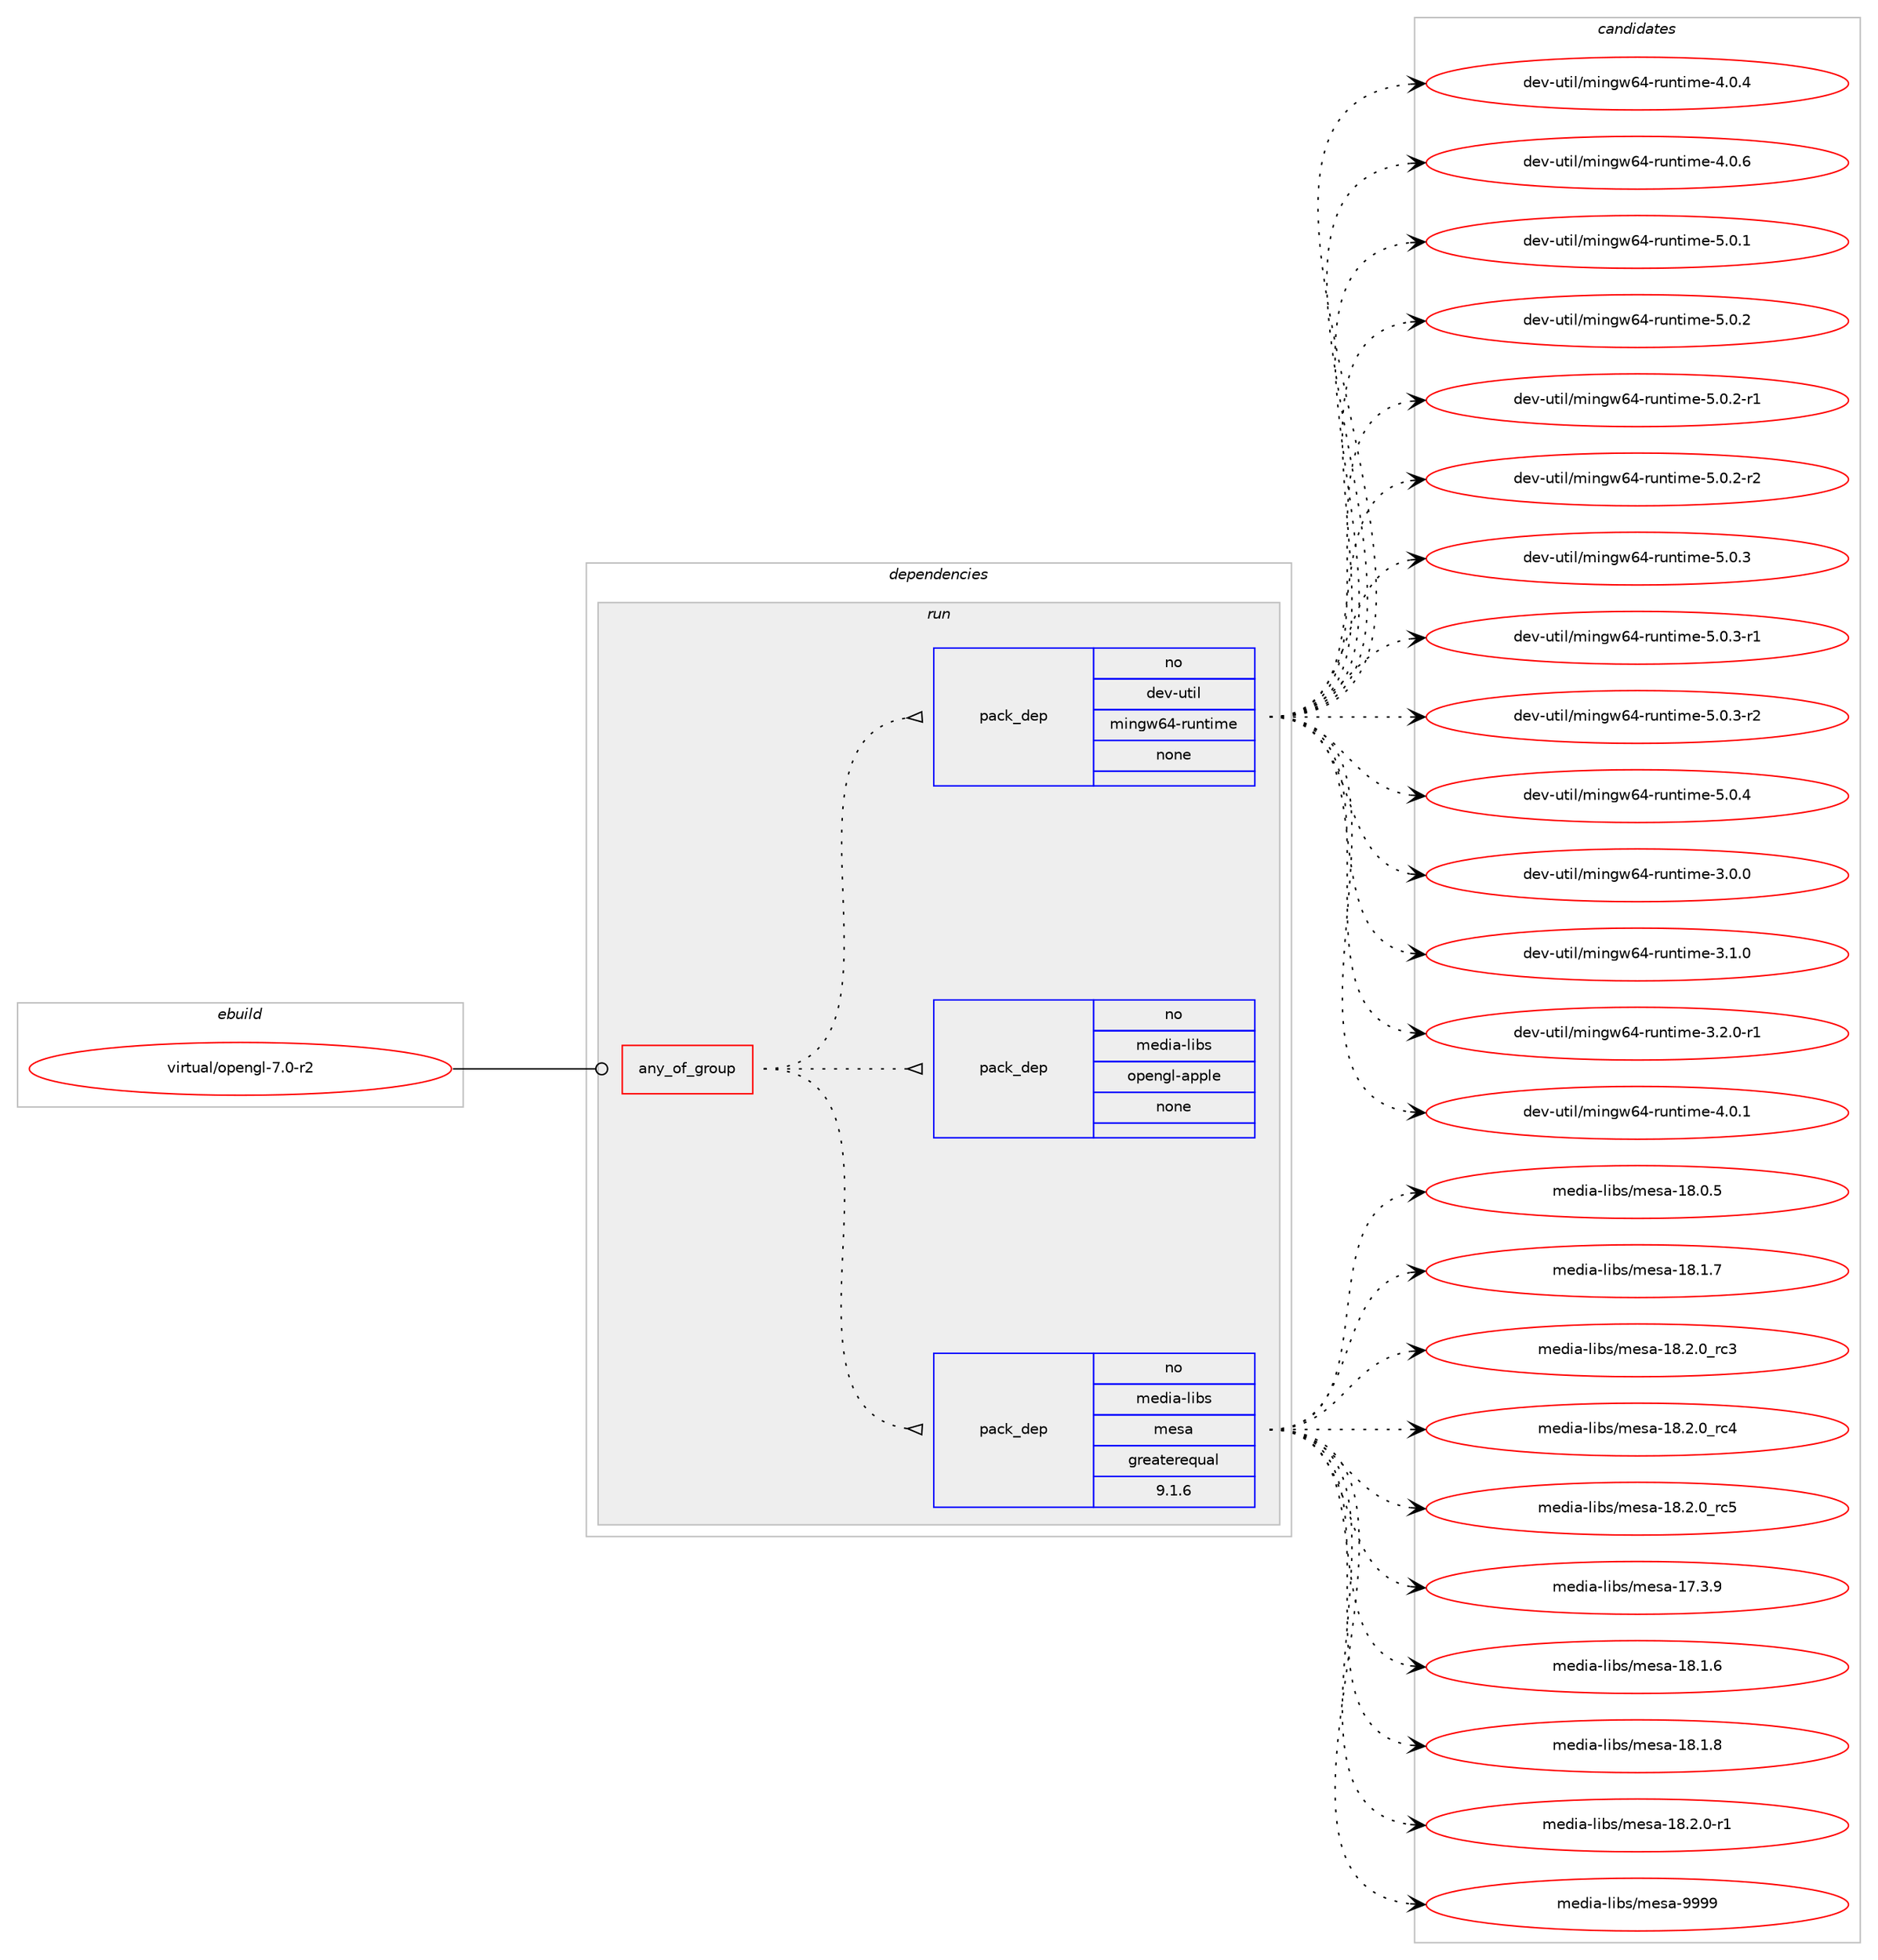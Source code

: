 digraph prolog {

# *************
# Graph options
# *************

newrank=true;
concentrate=true;
compound=true;
graph [rankdir=LR,fontname=Helvetica,fontsize=10,ranksep=1.5];#, ranksep=2.5, nodesep=0.2];
edge  [arrowhead=vee];
node  [fontname=Helvetica,fontsize=10];

# **********
# The ebuild
# **********

subgraph cluster_leftcol {
color=gray;
rank=same;
label=<<i>ebuild</i>>;
id [label="virtual/opengl-7.0-r2", color=red, width=4, href="../virtual/opengl-7.0-r2.svg"];
}

# ****************
# The dependencies
# ****************

subgraph cluster_midcol {
color=gray;
label=<<i>dependencies</i>>;
subgraph cluster_compile {
fillcolor="#eeeeee";
style=filled;
label=<<i>compile</i>>;
}
subgraph cluster_compileandrun {
fillcolor="#eeeeee";
style=filled;
label=<<i>compile and run</i>>;
}
subgraph cluster_run {
fillcolor="#eeeeee";
style=filled;
label=<<i>run</i>>;
subgraph any267 {
dependency17079 [label=<<TABLE BORDER="0" CELLBORDER="1" CELLSPACING="0" CELLPADDING="4"><TR><TD CELLPADDING="10">any_of_group</TD></TR></TABLE>>, shape=none, color=red];subgraph pack11820 {
dependency17080 [label=<<TABLE BORDER="0" CELLBORDER="1" CELLSPACING="0" CELLPADDING="4" WIDTH="220"><TR><TD ROWSPAN="6" CELLPADDING="30">pack_dep</TD></TR><TR><TD WIDTH="110">no</TD></TR><TR><TD>media-libs</TD></TR><TR><TD>mesa</TD></TR><TR><TD>greaterequal</TD></TR><TR><TD>9.1.6</TD></TR></TABLE>>, shape=none, color=blue];
}
dependency17079:e -> dependency17080:w [weight=20,style="dotted",arrowhead="oinv"];
subgraph pack11821 {
dependency17081 [label=<<TABLE BORDER="0" CELLBORDER="1" CELLSPACING="0" CELLPADDING="4" WIDTH="220"><TR><TD ROWSPAN="6" CELLPADDING="30">pack_dep</TD></TR><TR><TD WIDTH="110">no</TD></TR><TR><TD>media-libs</TD></TR><TR><TD>opengl-apple</TD></TR><TR><TD>none</TD></TR><TR><TD></TD></TR></TABLE>>, shape=none, color=blue];
}
dependency17079:e -> dependency17081:w [weight=20,style="dotted",arrowhead="oinv"];
subgraph pack11822 {
dependency17082 [label=<<TABLE BORDER="0" CELLBORDER="1" CELLSPACING="0" CELLPADDING="4" WIDTH="220"><TR><TD ROWSPAN="6" CELLPADDING="30">pack_dep</TD></TR><TR><TD WIDTH="110">no</TD></TR><TR><TD>dev-util</TD></TR><TR><TD>mingw64-runtime</TD></TR><TR><TD>none</TD></TR><TR><TD></TD></TR></TABLE>>, shape=none, color=blue];
}
dependency17079:e -> dependency17082:w [weight=20,style="dotted",arrowhead="oinv"];
}
id:e -> dependency17079:w [weight=20,style="solid",arrowhead="odot"];
}
}

# **************
# The candidates
# **************

subgraph cluster_choices {
rank=same;
color=gray;
label=<<i>candidates</i>>;

subgraph choice11820 {
color=black;
nodesep=1;
choice109101100105974510810598115471091011159745495646484653 [label="media-libs/mesa-18.0.5", color=red, width=4,href="../media-libs/mesa-18.0.5.svg"];
choice109101100105974510810598115471091011159745495646494655 [label="media-libs/mesa-18.1.7", color=red, width=4,href="../media-libs/mesa-18.1.7.svg"];
choice109101100105974510810598115471091011159745495646504648951149951 [label="media-libs/mesa-18.2.0_rc3", color=red, width=4,href="../media-libs/mesa-18.2.0_rc3.svg"];
choice109101100105974510810598115471091011159745495646504648951149952 [label="media-libs/mesa-18.2.0_rc4", color=red, width=4,href="../media-libs/mesa-18.2.0_rc4.svg"];
choice109101100105974510810598115471091011159745495646504648951149953 [label="media-libs/mesa-18.2.0_rc5", color=red, width=4,href="../media-libs/mesa-18.2.0_rc5.svg"];
choice109101100105974510810598115471091011159745495546514657 [label="media-libs/mesa-17.3.9", color=red, width=4,href="../media-libs/mesa-17.3.9.svg"];
choice109101100105974510810598115471091011159745495646494654 [label="media-libs/mesa-18.1.6", color=red, width=4,href="../media-libs/mesa-18.1.6.svg"];
choice109101100105974510810598115471091011159745495646494656 [label="media-libs/mesa-18.1.8", color=red, width=4,href="../media-libs/mesa-18.1.8.svg"];
choice1091011001059745108105981154710910111597454956465046484511449 [label="media-libs/mesa-18.2.0-r1", color=red, width=4,href="../media-libs/mesa-18.2.0-r1.svg"];
choice10910110010597451081059811547109101115974557575757 [label="media-libs/mesa-9999", color=red, width=4,href="../media-libs/mesa-9999.svg"];
dependency17080:e -> choice109101100105974510810598115471091011159745495646484653:w [style=dotted,weight="100"];
dependency17080:e -> choice109101100105974510810598115471091011159745495646494655:w [style=dotted,weight="100"];
dependency17080:e -> choice109101100105974510810598115471091011159745495646504648951149951:w [style=dotted,weight="100"];
dependency17080:e -> choice109101100105974510810598115471091011159745495646504648951149952:w [style=dotted,weight="100"];
dependency17080:e -> choice109101100105974510810598115471091011159745495646504648951149953:w [style=dotted,weight="100"];
dependency17080:e -> choice109101100105974510810598115471091011159745495546514657:w [style=dotted,weight="100"];
dependency17080:e -> choice109101100105974510810598115471091011159745495646494654:w [style=dotted,weight="100"];
dependency17080:e -> choice109101100105974510810598115471091011159745495646494656:w [style=dotted,weight="100"];
dependency17080:e -> choice1091011001059745108105981154710910111597454956465046484511449:w [style=dotted,weight="100"];
dependency17080:e -> choice10910110010597451081059811547109101115974557575757:w [style=dotted,weight="100"];
}
subgraph choice11821 {
color=black;
nodesep=1;
}
subgraph choice11822 {
color=black;
nodesep=1;
choice1001011184511711610510847109105110103119545245114117110116105109101455146484648 [label="dev-util/mingw64-runtime-3.0.0", color=red, width=4,href="../dev-util/mingw64-runtime-3.0.0.svg"];
choice1001011184511711610510847109105110103119545245114117110116105109101455146494648 [label="dev-util/mingw64-runtime-3.1.0", color=red, width=4,href="../dev-util/mingw64-runtime-3.1.0.svg"];
choice10010111845117116105108471091051101031195452451141171101161051091014551465046484511449 [label="dev-util/mingw64-runtime-3.2.0-r1", color=red, width=4,href="../dev-util/mingw64-runtime-3.2.0-r1.svg"];
choice1001011184511711610510847109105110103119545245114117110116105109101455246484649 [label="dev-util/mingw64-runtime-4.0.1", color=red, width=4,href="../dev-util/mingw64-runtime-4.0.1.svg"];
choice1001011184511711610510847109105110103119545245114117110116105109101455246484652 [label="dev-util/mingw64-runtime-4.0.4", color=red, width=4,href="../dev-util/mingw64-runtime-4.0.4.svg"];
choice1001011184511711610510847109105110103119545245114117110116105109101455246484654 [label="dev-util/mingw64-runtime-4.0.6", color=red, width=4,href="../dev-util/mingw64-runtime-4.0.6.svg"];
choice1001011184511711610510847109105110103119545245114117110116105109101455346484649 [label="dev-util/mingw64-runtime-5.0.1", color=red, width=4,href="../dev-util/mingw64-runtime-5.0.1.svg"];
choice1001011184511711610510847109105110103119545245114117110116105109101455346484650 [label="dev-util/mingw64-runtime-5.0.2", color=red, width=4,href="../dev-util/mingw64-runtime-5.0.2.svg"];
choice10010111845117116105108471091051101031195452451141171101161051091014553464846504511449 [label="dev-util/mingw64-runtime-5.0.2-r1", color=red, width=4,href="../dev-util/mingw64-runtime-5.0.2-r1.svg"];
choice10010111845117116105108471091051101031195452451141171101161051091014553464846504511450 [label="dev-util/mingw64-runtime-5.0.2-r2", color=red, width=4,href="../dev-util/mingw64-runtime-5.0.2-r2.svg"];
choice1001011184511711610510847109105110103119545245114117110116105109101455346484651 [label="dev-util/mingw64-runtime-5.0.3", color=red, width=4,href="../dev-util/mingw64-runtime-5.0.3.svg"];
choice10010111845117116105108471091051101031195452451141171101161051091014553464846514511449 [label="dev-util/mingw64-runtime-5.0.3-r1", color=red, width=4,href="../dev-util/mingw64-runtime-5.0.3-r1.svg"];
choice10010111845117116105108471091051101031195452451141171101161051091014553464846514511450 [label="dev-util/mingw64-runtime-5.0.3-r2", color=red, width=4,href="../dev-util/mingw64-runtime-5.0.3-r2.svg"];
choice1001011184511711610510847109105110103119545245114117110116105109101455346484652 [label="dev-util/mingw64-runtime-5.0.4", color=red, width=4,href="../dev-util/mingw64-runtime-5.0.4.svg"];
dependency17082:e -> choice1001011184511711610510847109105110103119545245114117110116105109101455146484648:w [style=dotted,weight="100"];
dependency17082:e -> choice1001011184511711610510847109105110103119545245114117110116105109101455146494648:w [style=dotted,weight="100"];
dependency17082:e -> choice10010111845117116105108471091051101031195452451141171101161051091014551465046484511449:w [style=dotted,weight="100"];
dependency17082:e -> choice1001011184511711610510847109105110103119545245114117110116105109101455246484649:w [style=dotted,weight="100"];
dependency17082:e -> choice1001011184511711610510847109105110103119545245114117110116105109101455246484652:w [style=dotted,weight="100"];
dependency17082:e -> choice1001011184511711610510847109105110103119545245114117110116105109101455246484654:w [style=dotted,weight="100"];
dependency17082:e -> choice1001011184511711610510847109105110103119545245114117110116105109101455346484649:w [style=dotted,weight="100"];
dependency17082:e -> choice1001011184511711610510847109105110103119545245114117110116105109101455346484650:w [style=dotted,weight="100"];
dependency17082:e -> choice10010111845117116105108471091051101031195452451141171101161051091014553464846504511449:w [style=dotted,weight="100"];
dependency17082:e -> choice10010111845117116105108471091051101031195452451141171101161051091014553464846504511450:w [style=dotted,weight="100"];
dependency17082:e -> choice1001011184511711610510847109105110103119545245114117110116105109101455346484651:w [style=dotted,weight="100"];
dependency17082:e -> choice10010111845117116105108471091051101031195452451141171101161051091014553464846514511449:w [style=dotted,weight="100"];
dependency17082:e -> choice10010111845117116105108471091051101031195452451141171101161051091014553464846514511450:w [style=dotted,weight="100"];
dependency17082:e -> choice1001011184511711610510847109105110103119545245114117110116105109101455346484652:w [style=dotted,weight="100"];
}
}

}
